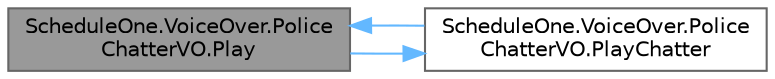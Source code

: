 digraph "ScheduleOne.VoiceOver.PoliceChatterVO.Play"
{
 // LATEX_PDF_SIZE
  bgcolor="transparent";
  edge [fontname=Helvetica,fontsize=10,labelfontname=Helvetica,labelfontsize=10];
  node [fontname=Helvetica,fontsize=10,shape=box,height=0.2,width=0.4];
  rankdir="LR";
  Node1 [id="Node000001",label="ScheduleOne.VoiceOver.Police\lChatterVO.Play",height=0.2,width=0.4,color="gray40", fillcolor="grey60", style="filled", fontcolor="black",tooltip=" "];
  Node1 -> Node2 [id="edge1_Node000001_Node000002",color="steelblue1",style="solid",tooltip=" "];
  Node2 [id="Node000002",label="ScheduleOne.VoiceOver.Police\lChatterVO.PlayChatter",height=0.2,width=0.4,color="grey40", fillcolor="white", style="filled",URL="$class_schedule_one_1_1_voice_over_1_1_police_chatter_v_o.html#af16168a287da82813b4b23a2065ab016",tooltip=" "];
  Node2 -> Node1 [id="edge2_Node000002_Node000001",color="steelblue1",style="solid",tooltip=" "];
}
